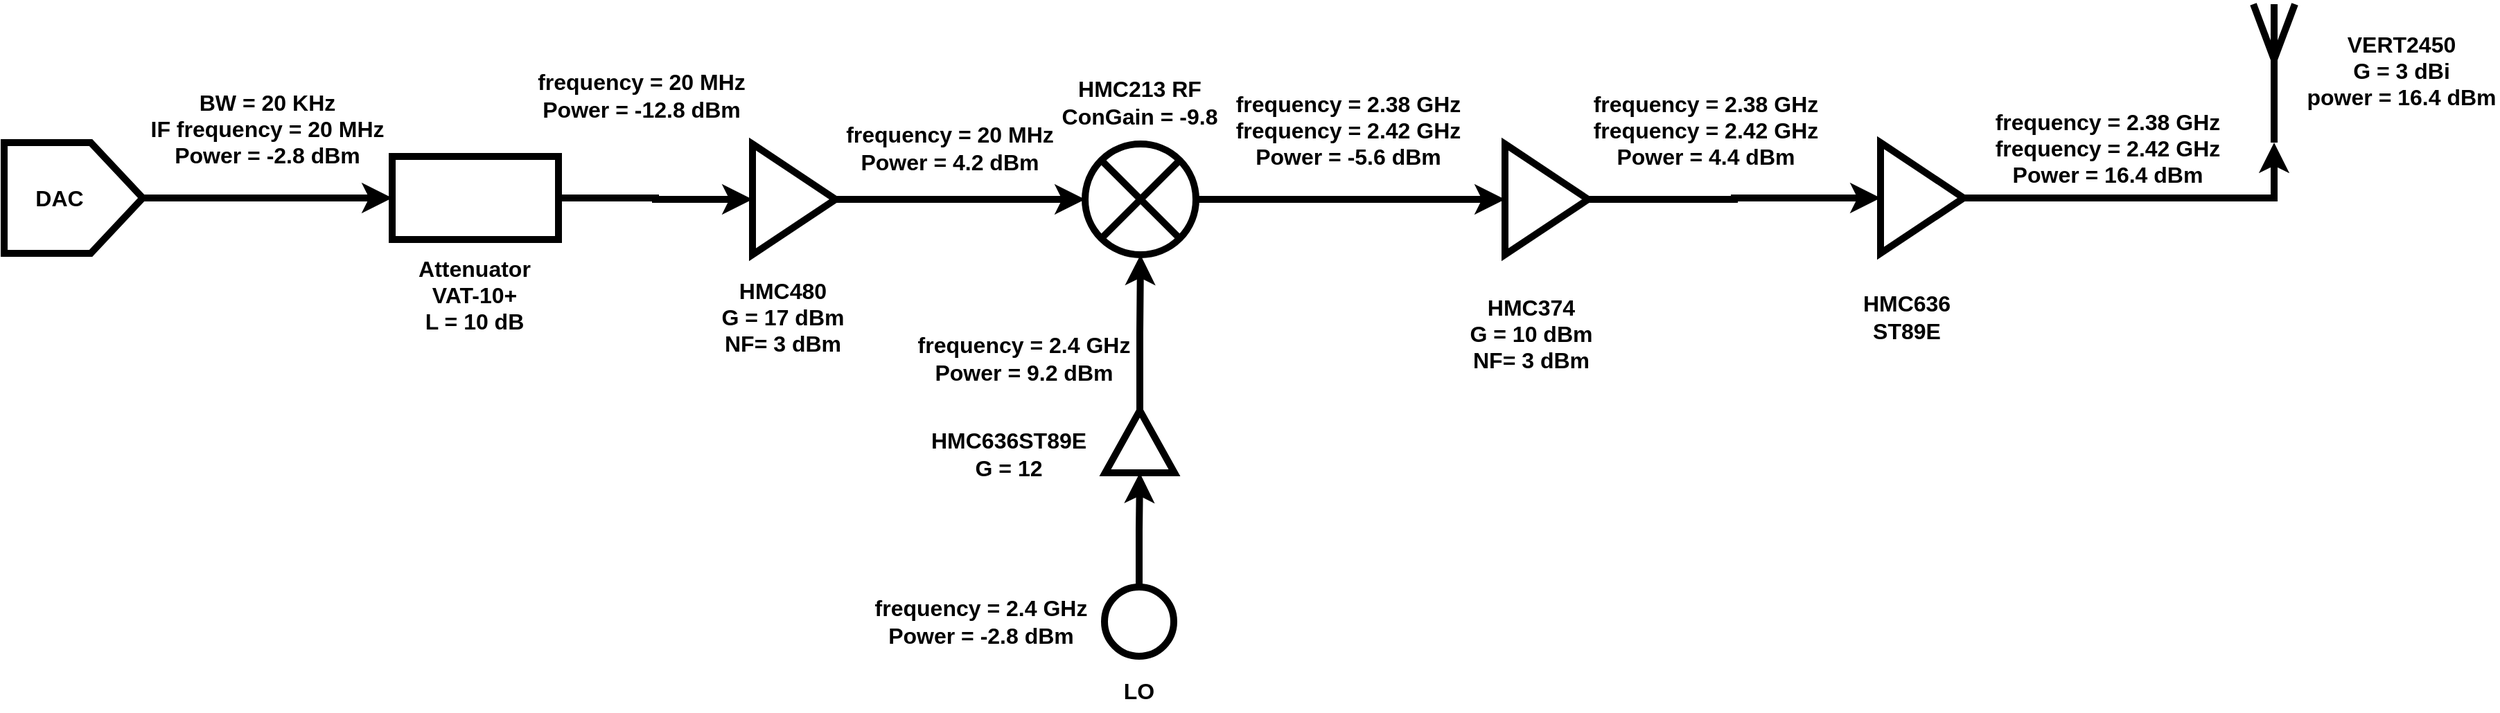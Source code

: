 <mxfile version="15.7.3" type="device"><diagram id="LUpAoN17t5xM9NAcKPW3" name="Page-1"><mxGraphModel dx="1186" dy="658" grid="1" gridSize="10" guides="1" tooltips="1" connect="1" arrows="1" fold="1" page="1" pageScale="1" pageWidth="850" pageHeight="1100" math="0" shadow="0"><root><mxCell id="0"/><mxCell id="1" parent="0"/><mxCell id="MkdEeeBaYIvceOHNLsnt-21" style="edgeStyle=orthogonalEdgeStyle;rounded=0;orthogonalLoop=1;jettySize=auto;html=1;exitX=1;exitY=0.5;exitDx=0;exitDy=0;entryX=0;entryY=0.5;entryDx=0;entryDy=0;strokeWidth=5;fontSize=16;fontStyle=1" parent="1" source="MkdEeeBaYIvceOHNLsnt-3" target="MkdEeeBaYIvceOHNLsnt-19" edge="1"><mxGeometry relative="1" as="geometry"/></mxCell><mxCell id="MkdEeeBaYIvceOHNLsnt-3" value="" style="triangle;whiteSpace=wrap;html=1;strokeWidth=5;fontSize=16;fontStyle=1" parent="1" vertex="1"><mxGeometry x="580" y="355" width="60" height="80" as="geometry"/></mxCell><mxCell id="MkdEeeBaYIvceOHNLsnt-28" style="edgeStyle=orthogonalEdgeStyle;rounded=0;orthogonalLoop=1;jettySize=auto;html=1;exitX=1;exitY=0.5;exitDx=0;exitDy=0;entryX=0;entryY=0.5;entryDx=0;entryDy=0;strokeWidth=5;fontSize=16;fontStyle=1" parent="1" source="MkdEeeBaYIvceOHNLsnt-5" target="MkdEeeBaYIvceOHNLsnt-26" edge="1"><mxGeometry relative="1" as="geometry"/></mxCell><mxCell id="MkdEeeBaYIvceOHNLsnt-5" value="" style="triangle;whiteSpace=wrap;html=1;strokeWidth=5;fontSize=16;fontStyle=1" parent="1" vertex="1"><mxGeometry x="1123" y="355" width="60" height="80" as="geometry"/></mxCell><mxCell id="MkdEeeBaYIvceOHNLsnt-6" value="" style="verticalLabelPosition=bottom;shadow=0;dashed=0;align=center;html=1;verticalAlign=top;shape=mxgraph.electrical.radio.aerial_-_antenna_1;strokeWidth=5;fontSize=16;fontStyle=1" parent="1" vertex="1"><mxGeometry x="1663" y="254" width="30" height="100" as="geometry"/></mxCell><mxCell id="MkdEeeBaYIvceOHNLsnt-12" value="HMC213 RF&lt;br&gt;ConGain = -9.8" style="text;html=1;strokeColor=none;fillColor=none;align=center;verticalAlign=middle;whiteSpace=wrap;rounded=0;strokeWidth=5;fontSize=16;fontStyle=1" parent="1" vertex="1"><mxGeometry x="799.75" y="305" width="118.5" height="40" as="geometry"/></mxCell><mxCell id="MkdEeeBaYIvceOHNLsnt-35" style="edgeStyle=orthogonalEdgeStyle;rounded=0;orthogonalLoop=1;jettySize=auto;html=1;exitX=1;exitY=0.5;exitDx=0;exitDy=0;entryX=0.5;entryY=1;entryDx=0;entryDy=0;strokeWidth=5;fontSize=16;fontStyle=1" parent="1" source="MkdEeeBaYIvceOHNLsnt-13" target="MkdEeeBaYIvceOHNLsnt-19" edge="1"><mxGeometry relative="1" as="geometry"/></mxCell><mxCell id="MkdEeeBaYIvceOHNLsnt-13" value="" style="triangle;whiteSpace=wrap;html=1;rotation=-90;strokeWidth=5;fontSize=16;fontStyle=1" parent="1" vertex="1"><mxGeometry x="837" y="545" width="45" height="50" as="geometry"/></mxCell><mxCell id="MkdEeeBaYIvceOHNLsnt-34" style="edgeStyle=orthogonalEdgeStyle;rounded=0;orthogonalLoop=1;jettySize=auto;html=1;exitX=0.5;exitY=0;exitDx=0;exitDy=0;entryX=0;entryY=0.5;entryDx=0;entryDy=0;strokeWidth=5;fontSize=16;fontStyle=1" parent="1" source="MkdEeeBaYIvceOHNLsnt-14" target="MkdEeeBaYIvceOHNLsnt-13" edge="1"><mxGeometry relative="1" as="geometry"/></mxCell><mxCell id="MkdEeeBaYIvceOHNLsnt-14" value="" style="ellipse;whiteSpace=wrap;html=1;aspect=fixed;strokeWidth=5;fontSize=16;fontStyle=1" parent="1" vertex="1"><mxGeometry x="834" y="675" width="50" height="50" as="geometry"/></mxCell><mxCell id="MkdEeeBaYIvceOHNLsnt-15" value="BW = 20 KHz&lt;br style=&quot;font-size: 16px&quot;&gt;IF frequency = 20 MHz&lt;br style=&quot;font-size: 16px&quot;&gt;Power = -2.8 dBm" style="text;html=1;strokeColor=none;fillColor=none;align=center;verticalAlign=middle;whiteSpace=wrap;rounded=0;strokeWidth=5;fontSize=16;fontStyle=1" parent="1" vertex="1"><mxGeometry x="140" y="309" width="180" height="70" as="geometry"/></mxCell><mxCell id="MkdEeeBaYIvceOHNLsnt-16" value="frequency = 20 MHz&lt;br style=&quot;font-size: 16px&quot;&gt;Power = 4.2 dBm" style="text;html=1;strokeColor=none;fillColor=none;align=center;verticalAlign=middle;whiteSpace=wrap;rounded=0;strokeWidth=5;fontSize=16;fontStyle=1" parent="1" vertex="1"><mxGeometry x="640" y="343" width="165" height="30" as="geometry"/></mxCell><mxCell id="MkdEeeBaYIvceOHNLsnt-17" value="frequency = 2.38 GHz&lt;br style=&quot;font-size: 16px&quot;&gt;frequency = 2.42 GHz&lt;br style=&quot;font-size: 16px&quot;&gt;Power = -5.6 dBm" style="text;html=1;strokeColor=none;fillColor=none;align=center;verticalAlign=middle;whiteSpace=wrap;rounded=0;strokeWidth=5;fontSize=16;fontStyle=1" parent="1" vertex="1"><mxGeometry x="920" y="310" width="180" height="70" as="geometry"/></mxCell><mxCell id="MkdEeeBaYIvceOHNLsnt-18" value="frequency = 2.38 GHz&lt;br style=&quot;font-size: 16px&quot;&gt;frequency = 2.42 GHz&lt;br style=&quot;font-size: 16px&quot;&gt;Power = 4.4 dBm" style="text;html=1;strokeColor=none;fillColor=none;align=center;verticalAlign=middle;whiteSpace=wrap;rounded=0;strokeWidth=5;fontSize=16;fontStyle=1" parent="1" vertex="1"><mxGeometry x="1183" y="315" width="170" height="60" as="geometry"/></mxCell><mxCell id="MkdEeeBaYIvceOHNLsnt-20" style="edgeStyle=orthogonalEdgeStyle;rounded=0;orthogonalLoop=1;jettySize=auto;html=1;exitX=1;exitY=0.5;exitDx=0;exitDy=0;entryX=0;entryY=0.5;entryDx=0;entryDy=0;strokeWidth=5;fontSize=16;fontStyle=1" parent="1" source="MkdEeeBaYIvceOHNLsnt-19" target="MkdEeeBaYIvceOHNLsnt-5" edge="1"><mxGeometry relative="1" as="geometry"/></mxCell><mxCell id="MkdEeeBaYIvceOHNLsnt-19" value="" style="shape=sumEllipse;perimeter=ellipsePerimeter;whiteSpace=wrap;html=1;backgroundOutline=1;strokeWidth=5;fontSize=16;fontStyle=1" parent="1" vertex="1"><mxGeometry x="820" y="355" width="80" height="80" as="geometry"/></mxCell><mxCell id="iHjVTigEjMT2E88kaH7Z-2" style="edgeStyle=orthogonalEdgeStyle;rounded=0;orthogonalLoop=1;jettySize=auto;html=1;exitX=0.5;exitY=1;exitDx=0;exitDy=0;entryX=0;entryY=0.5;entryDx=0;entryDy=0;strokeWidth=5;" parent="1" source="MkdEeeBaYIvceOHNLsnt-23" target="iHjVTigEjMT2E88kaH7Z-1" edge="1"><mxGeometry relative="1" as="geometry"/></mxCell><mxCell id="MkdEeeBaYIvceOHNLsnt-23" value="" style="shape=offPageConnector;whiteSpace=wrap;html=1;rotation=-90;strokeWidth=5;fontSize=16;fontStyle=1" parent="1" vertex="1"><mxGeometry x="50" y="344" width="80" height="100" as="geometry"/></mxCell><mxCell id="MkdEeeBaYIvceOHNLsnt-25" value="DAC" style="text;html=1;strokeColor=none;fillColor=none;align=center;verticalAlign=middle;whiteSpace=wrap;rounded=0;strokeWidth=5;fontSize=16;fontStyle=1" parent="1" vertex="1"><mxGeometry x="50" y="379" width="60" height="30" as="geometry"/></mxCell><mxCell id="MkdEeeBaYIvceOHNLsnt-29" style="edgeStyle=orthogonalEdgeStyle;rounded=0;orthogonalLoop=1;jettySize=auto;html=1;exitX=1;exitY=0.5;exitDx=0;exitDy=0;entryX=0.5;entryY=1;entryDx=0;entryDy=0;entryPerimeter=0;strokeWidth=5;fontSize=16;fontStyle=1" parent="1" source="MkdEeeBaYIvceOHNLsnt-26" target="MkdEeeBaYIvceOHNLsnt-6" edge="1"><mxGeometry relative="1" as="geometry"/></mxCell><mxCell id="MkdEeeBaYIvceOHNLsnt-26" value="" style="triangle;whiteSpace=wrap;html=1;strokeWidth=5;fontSize=16;fontStyle=1" parent="1" vertex="1"><mxGeometry x="1394" y="354" width="60" height="80" as="geometry"/></mxCell><mxCell id="MkdEeeBaYIvceOHNLsnt-30" value="HMC636 ST89E" style="text;html=1;strokeColor=none;fillColor=none;align=center;verticalAlign=middle;whiteSpace=wrap;rounded=0;strokeWidth=5;fontSize=16;fontStyle=1" parent="1" vertex="1"><mxGeometry x="1383" y="465" width="60" height="30" as="geometry"/></mxCell><mxCell id="MkdEeeBaYIvceOHNLsnt-31" value="frequency = 2.38 GHz&lt;br style=&quot;font-size: 16px&quot;&gt;frequency = 2.42 GHz&lt;br style=&quot;font-size: 16px&quot;&gt;Power = 16.4 dBm" style="text;html=1;strokeColor=none;fillColor=none;align=center;verticalAlign=middle;whiteSpace=wrap;rounded=0;strokeWidth=5;fontSize=16;fontStyle=1" parent="1" vertex="1"><mxGeometry x="1473" y="341" width="170" height="34" as="geometry"/></mxCell><mxCell id="MkdEeeBaYIvceOHNLsnt-32" value="frequency = 2.4 GHz&lt;br style=&quot;font-size: 16px;&quot;&gt;Power = 9.2 dBm" style="text;html=1;strokeColor=none;fillColor=none;align=center;verticalAlign=middle;whiteSpace=wrap;rounded=0;strokeWidth=5;fontSize=16;fontStyle=1" parent="1" vertex="1"><mxGeometry x="696" y="495" width="160" height="30" as="geometry"/></mxCell><mxCell id="MkdEeeBaYIvceOHNLsnt-33" value="frequency = 2.4 GHz&lt;br style=&quot;font-size: 16px;&quot;&gt;Power = -2.8 dBm" style="text;html=1;strokeColor=none;fillColor=none;align=center;verticalAlign=middle;whiteSpace=wrap;rounded=0;strokeWidth=5;fontSize=16;fontStyle=1" parent="1" vertex="1"><mxGeometry x="664.5" y="685" width="160" height="30" as="geometry"/></mxCell><mxCell id="MkdEeeBaYIvceOHNLsnt-36" value="" style="shape=image;html=1;verticalAlign=top;verticalLabelPosition=bottom;labelBackgroundColor=#ffffff;imageAspect=0;aspect=fixed;image=https://cdn1.iconfinder.com/data/icons/CrystalClear/22x22/actions/14_sinus.png;strokeWidth=5;fontSize=16;fontStyle=1" parent="1" vertex="1"><mxGeometry x="845" y="685" width="30" height="30" as="geometry"/></mxCell><mxCell id="MkdEeeBaYIvceOHNLsnt-37" value="LO" style="text;html=1;strokeColor=none;fillColor=none;align=center;verticalAlign=middle;whiteSpace=wrap;rounded=0;strokeWidth=5;fontSize=16;fontStyle=1" parent="1" vertex="1"><mxGeometry x="829" y="735" width="60" height="30" as="geometry"/></mxCell><mxCell id="MkdEeeBaYIvceOHNLsnt-39" value="HMC636ST89E&lt;br&gt;G = 12" style="text;html=1;strokeColor=none;fillColor=none;align=center;verticalAlign=middle;whiteSpace=wrap;rounded=0;strokeWidth=5;fontSize=16;fontStyle=1" parent="1" vertex="1"><mxGeometry x="710" y="561" width="110" height="36" as="geometry"/></mxCell><mxCell id="MkdEeeBaYIvceOHNLsnt-40" value="VERT2450&lt;br style=&quot;font-size: 16px&quot;&gt;G = 3 dBi&lt;br style=&quot;font-size: 16px&quot;&gt;power = 16.4 dBm" style="text;html=1;strokeColor=none;fillColor=none;align=center;verticalAlign=middle;whiteSpace=wrap;rounded=0;strokeWidth=5;fontSize=16;fontStyle=1" parent="1" vertex="1"><mxGeometry x="1700" y="289" width="140" height="26" as="geometry"/></mxCell><mxCell id="qVXMXgejFHh_1WH0DWO5-1" value="&lt;span style=&quot;font-weight: 700&quot;&gt;HMC480&lt;br&gt;G = 17 dBm&lt;br&gt;NF= 3 dBm&lt;br&gt;&lt;/span&gt;" style="text;html=1;strokeColor=none;fillColor=none;align=center;verticalAlign=middle;whiteSpace=wrap;rounded=0;fontSize=16;" parent="1" vertex="1"><mxGeometry x="540" y="453" width="124" height="54" as="geometry"/></mxCell><mxCell id="qVXMXgejFHh_1WH0DWO5-4" value="&lt;span style=&quot;font-weight: 700&quot;&gt;HMC374&lt;br&gt;G = 10 dBm&lt;br&gt;NF= 3 dBm&lt;br&gt;&lt;/span&gt;" style="text;html=1;strokeColor=none;fillColor=none;align=center;verticalAlign=middle;whiteSpace=wrap;rounded=0;fontSize=16;" parent="1" vertex="1"><mxGeometry x="1080" y="465" width="124" height="54" as="geometry"/></mxCell><mxCell id="iHjVTigEjMT2E88kaH7Z-3" style="edgeStyle=orthogonalEdgeStyle;rounded=0;orthogonalLoop=1;jettySize=auto;html=1;exitX=1;exitY=0.5;exitDx=0;exitDy=0;entryX=0;entryY=0.5;entryDx=0;entryDy=0;strokeWidth=5;" parent="1" source="iHjVTigEjMT2E88kaH7Z-1" target="MkdEeeBaYIvceOHNLsnt-3" edge="1"><mxGeometry relative="1" as="geometry"/></mxCell><mxCell id="iHjVTigEjMT2E88kaH7Z-1" value="" style="rounded=0;whiteSpace=wrap;html=1;strokeWidth=5;" parent="1" vertex="1"><mxGeometry x="320" y="364" width="120" height="60" as="geometry"/></mxCell><mxCell id="iHjVTigEjMT2E88kaH7Z-5" value="Attenuator&lt;br&gt;VAT-10+&lt;br&gt;L = 10 dB" style="text;html=1;strokeColor=none;fillColor=none;align=center;verticalAlign=middle;whiteSpace=wrap;rounded=0;strokeWidth=5;fontSize=16;fontStyle=1" parent="1" vertex="1"><mxGeometry x="320" y="444" width="118.5" height="40" as="geometry"/></mxCell><mxCell id="iHjVTigEjMT2E88kaH7Z-7" value="frequency = 20 MHz&lt;br style=&quot;font-size: 16px&quot;&gt;Power = -12.8 dBm" style="text;html=1;strokeColor=none;fillColor=none;align=center;verticalAlign=middle;whiteSpace=wrap;rounded=0;strokeWidth=5;fontSize=16;fontStyle=1" parent="1" vertex="1"><mxGeometry x="410" y="285" width="180" height="70" as="geometry"/></mxCell></root></mxGraphModel></diagram></mxfile>